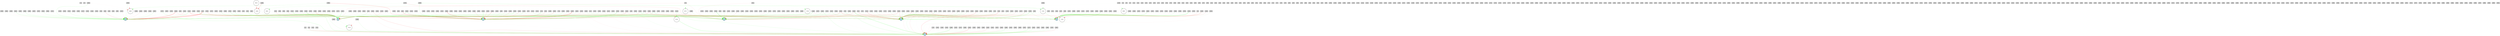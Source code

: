 digraph {
	node [fontsize=9 height=0.2 shape=circle width=0.2]
	-1 [fillcolor=lightgray shape=box style=filled]
	-2 [fillcolor=lightgray shape=box style=filled]
	-3 [fillcolor=lightgray shape=box style=filled]
	-4 [fillcolor=lightgray shape=box style=filled]
	-5 [fillcolor=lightgray shape=box style=filled]
	-6 [fillcolor=lightgray shape=box style=filled]
	-7 [fillcolor=lightgray shape=box style=filled]
	-8 [fillcolor=lightgray shape=box style=filled]
	-9 [fillcolor=lightgray shape=box style=filled]
	-10 [fillcolor=lightgray shape=box style=filled]
	-11 [fillcolor=lightgray shape=box style=filled]
	-12 [fillcolor=lightgray shape=box style=filled]
	-13 [fillcolor=lightgray shape=box style=filled]
	-14 [fillcolor=lightgray shape=box style=filled]
	-15 [fillcolor=lightgray shape=box style=filled]
	-16 [fillcolor=lightgray shape=box style=filled]
	-17 [fillcolor=lightgray shape=box style=filled]
	-18 [fillcolor=lightgray shape=box style=filled]
	-19 [fillcolor=lightgray shape=box style=filled]
	-20 [fillcolor=lightgray shape=box style=filled]
	-21 [fillcolor=lightgray shape=box style=filled]
	-22 [fillcolor=lightgray shape=box style=filled]
	-23 [fillcolor=lightgray shape=box style=filled]
	-24 [fillcolor=lightgray shape=box style=filled]
	-25 [fillcolor=lightgray shape=box style=filled]
	-26 [fillcolor=lightgray shape=box style=filled]
	-27 [fillcolor=lightgray shape=box style=filled]
	-28 [fillcolor=lightgray shape=box style=filled]
	-29 [fillcolor=lightgray shape=box style=filled]
	-30 [fillcolor=lightgray shape=box style=filled]
	-31 [fillcolor=lightgray shape=box style=filled]
	-32 [fillcolor=lightgray shape=box style=filled]
	-33 [fillcolor=lightgray shape=box style=filled]
	-34 [fillcolor=lightgray shape=box style=filled]
	-35 [fillcolor=lightgray shape=box style=filled]
	-36 [fillcolor=lightgray shape=box style=filled]
	-37 [fillcolor=lightgray shape=box style=filled]
	-38 [fillcolor=lightgray shape=box style=filled]
	-39 [fillcolor=lightgray shape=box style=filled]
	-40 [fillcolor=lightgray shape=box style=filled]
	-41 [fillcolor=lightgray shape=box style=filled]
	-42 [fillcolor=lightgray shape=box style=filled]
	-43 [fillcolor=lightgray shape=box style=filled]
	-44 [fillcolor=lightgray shape=box style=filled]
	-45 [fillcolor=lightgray shape=box style=filled]
	-46 [fillcolor=lightgray shape=box style=filled]
	-47 [fillcolor=lightgray shape=box style=filled]
	-48 [fillcolor=lightgray shape=box style=filled]
	-49 [fillcolor=lightgray shape=box style=filled]
	-50 [fillcolor=lightgray shape=box style=filled]
	-51 [fillcolor=lightgray shape=box style=filled]
	-52 [fillcolor=lightgray shape=box style=filled]
	-53 [fillcolor=lightgray shape=box style=filled]
	-54 [fillcolor=lightgray shape=box style=filled]
	-55 [fillcolor=lightgray shape=box style=filled]
	-56 [fillcolor=lightgray shape=box style=filled]
	-57 [fillcolor=lightgray shape=box style=filled]
	-58 [fillcolor=lightgray shape=box style=filled]
	-59 [fillcolor=lightgray shape=box style=filled]
	-60 [fillcolor=lightgray shape=box style=filled]
	-61 [fillcolor=lightgray shape=box style=filled]
	-62 [fillcolor=lightgray shape=box style=filled]
	-63 [fillcolor=lightgray shape=box style=filled]
	-64 [fillcolor=lightgray shape=box style=filled]
	-65 [fillcolor=lightgray shape=box style=filled]
	-66 [fillcolor=lightgray shape=box style=filled]
	-67 [fillcolor=lightgray shape=box style=filled]
	-68 [fillcolor=lightgray shape=box style=filled]
	-69 [fillcolor=lightgray shape=box style=filled]
	-70 [fillcolor=lightgray shape=box style=filled]
	-71 [fillcolor=lightgray shape=box style=filled]
	-72 [fillcolor=lightgray shape=box style=filled]
	-73 [fillcolor=lightgray shape=box style=filled]
	-74 [fillcolor=lightgray shape=box style=filled]
	-75 [fillcolor=lightgray shape=box style=filled]
	-76 [fillcolor=lightgray shape=box style=filled]
	-77 [fillcolor=lightgray shape=box style=filled]
	-78 [fillcolor=lightgray shape=box style=filled]
	-79 [fillcolor=lightgray shape=box style=filled]
	-80 [fillcolor=lightgray shape=box style=filled]
	-81 [fillcolor=lightgray shape=box style=filled]
	-82 [fillcolor=lightgray shape=box style=filled]
	-83 [fillcolor=lightgray shape=box style=filled]
	-84 [fillcolor=lightgray shape=box style=filled]
	-85 [fillcolor=lightgray shape=box style=filled]
	-86 [fillcolor=lightgray shape=box style=filled]
	-87 [fillcolor=lightgray shape=box style=filled]
	-88 [fillcolor=lightgray shape=box style=filled]
	-89 [fillcolor=lightgray shape=box style=filled]
	-90 [fillcolor=lightgray shape=box style=filled]
	-91 [fillcolor=lightgray shape=box style=filled]
	-92 [fillcolor=lightgray shape=box style=filled]
	-93 [fillcolor=lightgray shape=box style=filled]
	-94 [fillcolor=lightgray shape=box style=filled]
	-95 [fillcolor=lightgray shape=box style=filled]
	-96 [fillcolor=lightgray shape=box style=filled]
	-97 [fillcolor=lightgray shape=box style=filled]
	-98 [fillcolor=lightgray shape=box style=filled]
	-99 [fillcolor=lightgray shape=box style=filled]
	-100 [fillcolor=lightgray shape=box style=filled]
	-101 [fillcolor=lightgray shape=box style=filled]
	-102 [fillcolor=lightgray shape=box style=filled]
	-103 [fillcolor=lightgray shape=box style=filled]
	-104 [fillcolor=lightgray shape=box style=filled]
	-105 [fillcolor=lightgray shape=box style=filled]
	-106 [fillcolor=lightgray shape=box style=filled]
	-107 [fillcolor=lightgray shape=box style=filled]
	-108 [fillcolor=lightgray shape=box style=filled]
	-109 [fillcolor=lightgray shape=box style=filled]
	-110 [fillcolor=lightgray shape=box style=filled]
	-111 [fillcolor=lightgray shape=box style=filled]
	-112 [fillcolor=lightgray shape=box style=filled]
	-113 [fillcolor=lightgray shape=box style=filled]
	-114 [fillcolor=lightgray shape=box style=filled]
	-115 [fillcolor=lightgray shape=box style=filled]
	-116 [fillcolor=lightgray shape=box style=filled]
	-117 [fillcolor=lightgray shape=box style=filled]
	-118 [fillcolor=lightgray shape=box style=filled]
	-119 [fillcolor=lightgray shape=box style=filled]
	-120 [fillcolor=lightgray shape=box style=filled]
	-121 [fillcolor=lightgray shape=box style=filled]
	-122 [fillcolor=lightgray shape=box style=filled]
	-123 [fillcolor=lightgray shape=box style=filled]
	-124 [fillcolor=lightgray shape=box style=filled]
	-125 [fillcolor=lightgray shape=box style=filled]
	-126 [fillcolor=lightgray shape=box style=filled]
	-127 [fillcolor=lightgray shape=box style=filled]
	-128 [fillcolor=lightgray shape=box style=filled]
	-129 [fillcolor=lightgray shape=box style=filled]
	-130 [fillcolor=lightgray shape=box style=filled]
	-131 [fillcolor=lightgray shape=box style=filled]
	-132 [fillcolor=lightgray shape=box style=filled]
	-133 [fillcolor=lightgray shape=box style=filled]
	-134 [fillcolor=lightgray shape=box style=filled]
	-135 [fillcolor=lightgray shape=box style=filled]
	-136 [fillcolor=lightgray shape=box style=filled]
	-137 [fillcolor=lightgray shape=box style=filled]
	-138 [fillcolor=lightgray shape=box style=filled]
	-139 [fillcolor=lightgray shape=box style=filled]
	-140 [fillcolor=lightgray shape=box style=filled]
	-141 [fillcolor=lightgray shape=box style=filled]
	-142 [fillcolor=lightgray shape=box style=filled]
	-143 [fillcolor=lightgray shape=box style=filled]
	-144 [fillcolor=lightgray shape=box style=filled]
	-145 [fillcolor=lightgray shape=box style=filled]
	-146 [fillcolor=lightgray shape=box style=filled]
	-147 [fillcolor=lightgray shape=box style=filled]
	-148 [fillcolor=lightgray shape=box style=filled]
	-149 [fillcolor=lightgray shape=box style=filled]
	-150 [fillcolor=lightgray shape=box style=filled]
	-151 [fillcolor=lightgray shape=box style=filled]
	-152 [fillcolor=lightgray shape=box style=filled]
	-153 [fillcolor=lightgray shape=box style=filled]
	-154 [fillcolor=lightgray shape=box style=filled]
	-155 [fillcolor=lightgray shape=box style=filled]
	-156 [fillcolor=lightgray shape=box style=filled]
	-157 [fillcolor=lightgray shape=box style=filled]
	-158 [fillcolor=lightgray shape=box style=filled]
	-159 [fillcolor=lightgray shape=box style=filled]
	-160 [fillcolor=lightgray shape=box style=filled]
	-161 [fillcolor=lightgray shape=box style=filled]
	-162 [fillcolor=lightgray shape=box style=filled]
	-163 [fillcolor=lightgray shape=box style=filled]
	-164 [fillcolor=lightgray shape=box style=filled]
	-165 [fillcolor=lightgray shape=box style=filled]
	-166 [fillcolor=lightgray shape=box style=filled]
	-167 [fillcolor=lightgray shape=box style=filled]
	-168 [fillcolor=lightgray shape=box style=filled]
	-169 [fillcolor=lightgray shape=box style=filled]
	-170 [fillcolor=lightgray shape=box style=filled]
	-171 [fillcolor=lightgray shape=box style=filled]
	-172 [fillcolor=lightgray shape=box style=filled]
	-173 [fillcolor=lightgray shape=box style=filled]
	-174 [fillcolor=lightgray shape=box style=filled]
	-175 [fillcolor=lightgray shape=box style=filled]
	-176 [fillcolor=lightgray shape=box style=filled]
	-177 [fillcolor=lightgray shape=box style=filled]
	-178 [fillcolor=lightgray shape=box style=filled]
	-179 [fillcolor=lightgray shape=box style=filled]
	-180 [fillcolor=lightgray shape=box style=filled]
	-181 [fillcolor=lightgray shape=box style=filled]
	-182 [fillcolor=lightgray shape=box style=filled]
	-183 [fillcolor=lightgray shape=box style=filled]
	-184 [fillcolor=lightgray shape=box style=filled]
	-185 [fillcolor=lightgray shape=box style=filled]
	-186 [fillcolor=lightgray shape=box style=filled]
	-187 [fillcolor=lightgray shape=box style=filled]
	-188 [fillcolor=lightgray shape=box style=filled]
	-189 [fillcolor=lightgray shape=box style=filled]
	-190 [fillcolor=lightgray shape=box style=filled]
	-191 [fillcolor=lightgray shape=box style=filled]
	-192 [fillcolor=lightgray shape=box style=filled]
	-193 [fillcolor=lightgray shape=box style=filled]
	-194 [fillcolor=lightgray shape=box style=filled]
	-195 [fillcolor=lightgray shape=box style=filled]
	-196 [fillcolor=lightgray shape=box style=filled]
	-197 [fillcolor=lightgray shape=box style=filled]
	-198 [fillcolor=lightgray shape=box style=filled]
	-199 [fillcolor=lightgray shape=box style=filled]
	-200 [fillcolor=lightgray shape=box style=filled]
	-201 [fillcolor=lightgray shape=box style=filled]
	-202 [fillcolor=lightgray shape=box style=filled]
	-203 [fillcolor=lightgray shape=box style=filled]
	-204 [fillcolor=lightgray shape=box style=filled]
	-205 [fillcolor=lightgray shape=box style=filled]
	-206 [fillcolor=lightgray shape=box style=filled]
	-207 [fillcolor=lightgray shape=box style=filled]
	-208 [fillcolor=lightgray shape=box style=filled]
	-209 [fillcolor=lightgray shape=box style=filled]
	-210 [fillcolor=lightgray shape=box style=filled]
	-211 [fillcolor=lightgray shape=box style=filled]
	-212 [fillcolor=lightgray shape=box style=filled]
	-213 [fillcolor=lightgray shape=box style=filled]
	-214 [fillcolor=lightgray shape=box style=filled]
	-215 [fillcolor=lightgray shape=box style=filled]
	-216 [fillcolor=lightgray shape=box style=filled]
	-217 [fillcolor=lightgray shape=box style=filled]
	-218 [fillcolor=lightgray shape=box style=filled]
	-219 [fillcolor=lightgray shape=box style=filled]
	-220 [fillcolor=lightgray shape=box style=filled]
	-221 [fillcolor=lightgray shape=box style=filled]
	-222 [fillcolor=lightgray shape=box style=filled]
	-223 [fillcolor=lightgray shape=box style=filled]
	-224 [fillcolor=lightgray shape=box style=filled]
	-225 [fillcolor=lightgray shape=box style=filled]
	-226 [fillcolor=lightgray shape=box style=filled]
	-227 [fillcolor=lightgray shape=box style=filled]
	-228 [fillcolor=lightgray shape=box style=filled]
	-229 [fillcolor=lightgray shape=box style=filled]
	-230 [fillcolor=lightgray shape=box style=filled]
	-231 [fillcolor=lightgray shape=box style=filled]
	-232 [fillcolor=lightgray shape=box style=filled]
	-233 [fillcolor=lightgray shape=box style=filled]
	-234 [fillcolor=lightgray shape=box style=filled]
	-235 [fillcolor=lightgray shape=box style=filled]
	-236 [fillcolor=lightgray shape=box style=filled]
	-237 [fillcolor=lightgray shape=box style=filled]
	-238 [fillcolor=lightgray shape=box style=filled]
	-239 [fillcolor=lightgray shape=box style=filled]
	-240 [fillcolor=lightgray shape=box style=filled]
	-241 [fillcolor=lightgray shape=box style=filled]
	-242 [fillcolor=lightgray shape=box style=filled]
	-243 [fillcolor=lightgray shape=box style=filled]
	-244 [fillcolor=lightgray shape=box style=filled]
	-245 [fillcolor=lightgray shape=box style=filled]
	-246 [fillcolor=lightgray shape=box style=filled]
	-247 [fillcolor=lightgray shape=box style=filled]
	-248 [fillcolor=lightgray shape=box style=filled]
	-249 [fillcolor=lightgray shape=box style=filled]
	-250 [fillcolor=lightgray shape=box style=filled]
	-251 [fillcolor=lightgray shape=box style=filled]
	-252 [fillcolor=lightgray shape=box style=filled]
	-253 [fillcolor=lightgray shape=box style=filled]
	-254 [fillcolor=lightgray shape=box style=filled]
	-255 [fillcolor=lightgray shape=box style=filled]
	-256 [fillcolor=lightgray shape=box style=filled]
	-257 [fillcolor=lightgray shape=box style=filled]
	-258 [fillcolor=lightgray shape=box style=filled]
	-259 [fillcolor=lightgray shape=box style=filled]
	-260 [fillcolor=lightgray shape=box style=filled]
	-261 [fillcolor=lightgray shape=box style=filled]
	-262 [fillcolor=lightgray shape=box style=filled]
	-263 [fillcolor=lightgray shape=box style=filled]
	-264 [fillcolor=lightgray shape=box style=filled]
	-265 [fillcolor=lightgray shape=box style=filled]
	-266 [fillcolor=lightgray shape=box style=filled]
	-267 [fillcolor=lightgray shape=box style=filled]
	-268 [fillcolor=lightgray shape=box style=filled]
	-269 [fillcolor=lightgray shape=box style=filled]
	-270 [fillcolor=lightgray shape=box style=filled]
	-271 [fillcolor=lightgray shape=box style=filled]
	-272 [fillcolor=lightgray shape=box style=filled]
	-273 [fillcolor=lightgray shape=box style=filled]
	-274 [fillcolor=lightgray shape=box style=filled]
	-275 [fillcolor=lightgray shape=box style=filled]
	-276 [fillcolor=lightgray shape=box style=filled]
	-277 [fillcolor=lightgray shape=box style=filled]
	-278 [fillcolor=lightgray shape=box style=filled]
	-279 [fillcolor=lightgray shape=box style=filled]
	-280 [fillcolor=lightgray shape=box style=filled]
	-281 [fillcolor=lightgray shape=box style=filled]
	-282 [fillcolor=lightgray shape=box style=filled]
	-283 [fillcolor=lightgray shape=box style=filled]
	-284 [fillcolor=lightgray shape=box style=filled]
	-285 [fillcolor=lightgray shape=box style=filled]
	-286 [fillcolor=lightgray shape=box style=filled]
	-287 [fillcolor=lightgray shape=box style=filled]
	-288 [fillcolor=lightgray shape=box style=filled]
	-289 [fillcolor=lightgray shape=box style=filled]
	-290 [fillcolor=lightgray shape=box style=filled]
	-291 [fillcolor=lightgray shape=box style=filled]
	-292 [fillcolor=lightgray shape=box style=filled]
	-293 [fillcolor=lightgray shape=box style=filled]
	-294 [fillcolor=lightgray shape=box style=filled]
	-295 [fillcolor=lightgray shape=box style=filled]
	-296 [fillcolor=lightgray shape=box style=filled]
	-297 [fillcolor=lightgray shape=box style=filled]
	-298 [fillcolor=lightgray shape=box style=filled]
	-299 [fillcolor=lightgray shape=box style=filled]
	-300 [fillcolor=lightgray shape=box style=filled]
	-301 [fillcolor=lightgray shape=box style=filled]
	-302 [fillcolor=lightgray shape=box style=filled]
	-303 [fillcolor=lightgray shape=box style=filled]
	-304 [fillcolor=lightgray shape=box style=filled]
	-305 [fillcolor=lightgray shape=box style=filled]
	-306 [fillcolor=lightgray shape=box style=filled]
	-307 [fillcolor=lightgray shape=box style=filled]
	-308 [fillcolor=lightgray shape=box style=filled]
	-309 [fillcolor=lightgray shape=box style=filled]
	-310 [fillcolor=lightgray shape=box style=filled]
	-311 [fillcolor=lightgray shape=box style=filled]
	-312 [fillcolor=lightgray shape=box style=filled]
	-313 [fillcolor=lightgray shape=box style=filled]
	-314 [fillcolor=lightgray shape=box style=filled]
	-315 [fillcolor=lightgray shape=box style=filled]
	-316 [fillcolor=lightgray shape=box style=filled]
	-317 [fillcolor=lightgray shape=box style=filled]
	-318 [fillcolor=lightgray shape=box style=filled]
	-319 [fillcolor=lightgray shape=box style=filled]
	-320 [fillcolor=lightgray shape=box style=filled]
	-321 [fillcolor=lightgray shape=box style=filled]
	-322 [fillcolor=lightgray shape=box style=filled]
	-323 [fillcolor=lightgray shape=box style=filled]
	-324 [fillcolor=lightgray shape=box style=filled]
	-325 [fillcolor=lightgray shape=box style=filled]
	-326 [fillcolor=lightgray shape=box style=filled]
	-327 [fillcolor=lightgray shape=box style=filled]
	-328 [fillcolor=lightgray shape=box style=filled]
	-329 [fillcolor=lightgray shape=box style=filled]
	-330 [fillcolor=lightgray shape=box style=filled]
	-331 [fillcolor=lightgray shape=box style=filled]
	-332 [fillcolor=lightgray shape=box style=filled]
	-333 [fillcolor=lightgray shape=box style=filled]
	-334 [fillcolor=lightgray shape=box style=filled]
	-335 [fillcolor=lightgray shape=box style=filled]
	-336 [fillcolor=lightgray shape=box style=filled]
	-337 [fillcolor=lightgray shape=box style=filled]
	-338 [fillcolor=lightgray shape=box style=filled]
	-339 [fillcolor=lightgray shape=box style=filled]
	-340 [fillcolor=lightgray shape=box style=filled]
	-341 [fillcolor=lightgray shape=box style=filled]
	-342 [fillcolor=lightgray shape=box style=filled]
	-343 [fillcolor=lightgray shape=box style=filled]
	-344 [fillcolor=lightgray shape=box style=filled]
	-345 [fillcolor=lightgray shape=box style=filled]
	-346 [fillcolor=lightgray shape=box style=filled]
	-347 [fillcolor=lightgray shape=box style=filled]
	-348 [fillcolor=lightgray shape=box style=filled]
	-349 [fillcolor=lightgray shape=box style=filled]
	-350 [fillcolor=lightgray shape=box style=filled]
	-351 [fillcolor=lightgray shape=box style=filled]
	-352 [fillcolor=lightgray shape=box style=filled]
	-353 [fillcolor=lightgray shape=box style=filled]
	-354 [fillcolor=lightgray shape=box style=filled]
	-355 [fillcolor=lightgray shape=box style=filled]
	-356 [fillcolor=lightgray shape=box style=filled]
	-357 [fillcolor=lightgray shape=box style=filled]
	-358 [fillcolor=lightgray shape=box style=filled]
	-359 [fillcolor=lightgray shape=box style=filled]
	-360 [fillcolor=lightgray shape=box style=filled]
	-361 [fillcolor=lightgray shape=box style=filled]
	-362 [fillcolor=lightgray shape=box style=filled]
	-363 [fillcolor=lightgray shape=box style=filled]
	-364 [fillcolor=lightgray shape=box style=filled]
	-365 [fillcolor=lightgray shape=box style=filled]
	-366 [fillcolor=lightgray shape=box style=filled]
	-367 [fillcolor=lightgray shape=box style=filled]
	-368 [fillcolor=lightgray shape=box style=filled]
	-369 [fillcolor=lightgray shape=box style=filled]
	-370 [fillcolor=lightgray shape=box style=filled]
	-371 [fillcolor=lightgray shape=box style=filled]
	-372 [fillcolor=lightgray shape=box style=filled]
	-373 [fillcolor=lightgray shape=box style=filled]
	-374 [fillcolor=lightgray shape=box style=filled]
	-375 [fillcolor=lightgray shape=box style=filled]
	-376 [fillcolor=lightgray shape=box style=filled]
	-377 [fillcolor=lightgray shape=box style=filled]
	-378 [fillcolor=lightgray shape=box style=filled]
	-379 [fillcolor=lightgray shape=box style=filled]
	-380 [fillcolor=lightgray shape=box style=filled]
	-381 [fillcolor=lightgray shape=box style=filled]
	-382 [fillcolor=lightgray shape=box style=filled]
	-383 [fillcolor=lightgray shape=box style=filled]
	-384 [fillcolor=lightgray shape=box style=filled]
	-385 [fillcolor=lightgray shape=box style=filled]
	-386 [fillcolor=lightgray shape=box style=filled]
	-387 [fillcolor=lightgray shape=box style=filled]
	-388 [fillcolor=lightgray shape=box style=filled]
	-389 [fillcolor=lightgray shape=box style=filled]
	-390 [fillcolor=lightgray shape=box style=filled]
	-391 [fillcolor=lightgray shape=box style=filled]
	-392 [fillcolor=lightgray shape=box style=filled]
	-393 [fillcolor=lightgray shape=box style=filled]
	-394 [fillcolor=lightgray shape=box style=filled]
	-395 [fillcolor=lightgray shape=box style=filled]
	-396 [fillcolor=lightgray shape=box style=filled]
	-397 [fillcolor=lightgray shape=box style=filled]
	-398 [fillcolor=lightgray shape=box style=filled]
	-399 [fillcolor=lightgray shape=box style=filled]
	-400 [fillcolor=lightgray shape=box style=filled]
	-401 [fillcolor=lightgray shape=box style=filled]
	-402 [fillcolor=lightgray shape=box style=filled]
	-403 [fillcolor=lightgray shape=box style=filled]
	-404 [fillcolor=lightgray shape=box style=filled]
	-405 [fillcolor=lightgray shape=box style=filled]
	-406 [fillcolor=lightgray shape=box style=filled]
	-407 [fillcolor=lightgray shape=box style=filled]
	-408 [fillcolor=lightgray shape=box style=filled]
	-409 [fillcolor=lightgray shape=box style=filled]
	-410 [fillcolor=lightgray shape=box style=filled]
	-411 [fillcolor=lightgray shape=box style=filled]
	-412 [fillcolor=lightgray shape=box style=filled]
	-413 [fillcolor=lightgray shape=box style=filled]
	-414 [fillcolor=lightgray shape=box style=filled]
	-415 [fillcolor=lightgray shape=box style=filled]
	-416 [fillcolor=lightgray shape=box style=filled]
	-417 [fillcolor=lightgray shape=box style=filled]
	-418 [fillcolor=lightgray shape=box style=filled]
	-419 [fillcolor=lightgray shape=box style=filled]
	-420 [fillcolor=lightgray shape=box style=filled]
	-421 [fillcolor=lightgray shape=box style=filled]
	-422 [fillcolor=lightgray shape=box style=filled]
	-423 [fillcolor=lightgray shape=box style=filled]
	-424 [fillcolor=lightgray shape=box style=filled]
	-425 [fillcolor=lightgray shape=box style=filled]
	-426 [fillcolor=lightgray shape=box style=filled]
	-427 [fillcolor=lightgray shape=box style=filled]
	-428 [fillcolor=lightgray shape=box style=filled]
	-429 [fillcolor=lightgray shape=box style=filled]
	-430 [fillcolor=lightgray shape=box style=filled]
	-431 [fillcolor=lightgray shape=box style=filled]
	-432 [fillcolor=lightgray shape=box style=filled]
	-433 [fillcolor=lightgray shape=box style=filled]
	-434 [fillcolor=lightgray shape=box style=filled]
	-435 [fillcolor=lightgray shape=box style=filled]
	-436 [fillcolor=lightgray shape=box style=filled]
	-437 [fillcolor=lightgray shape=box style=filled]
	-438 [fillcolor=lightgray shape=box style=filled]
	-439 [fillcolor=lightgray shape=box style=filled]
	-440 [fillcolor=lightgray shape=box style=filled]
	-441 [fillcolor=lightgray shape=box style=filled]
	-442 [fillcolor=lightgray shape=box style=filled]
	-443 [fillcolor=lightgray shape=box style=filled]
	-444 [fillcolor=lightgray shape=box style=filled]
	-445 [fillcolor=lightgray shape=box style=filled]
	-446 [fillcolor=lightgray shape=box style=filled]
	-447 [fillcolor=lightgray shape=box style=filled]
	-448 [fillcolor=lightgray shape=box style=filled]
	-449 [fillcolor=lightgray shape=box style=filled]
	-450 [fillcolor=lightgray shape=box style=filled]
	-451 [fillcolor=lightgray shape=box style=filled]
	-452 [fillcolor=lightgray shape=box style=filled]
	-453 [fillcolor=lightgray shape=box style=filled]
	-454 [fillcolor=lightgray shape=box style=filled]
	-455 [fillcolor=lightgray shape=box style=filled]
	-456 [fillcolor=lightgray shape=box style=filled]
	-457 [fillcolor=lightgray shape=box style=filled]
	-458 [fillcolor=lightgray shape=box style=filled]
	-459 [fillcolor=lightgray shape=box style=filled]
	-460 [fillcolor=lightgray shape=box style=filled]
	-461 [fillcolor=lightgray shape=box style=filled]
	-462 [fillcolor=lightgray shape=box style=filled]
	-463 [fillcolor=lightgray shape=box style=filled]
	-464 [fillcolor=lightgray shape=box style=filled]
	-465 [fillcolor=lightgray shape=box style=filled]
	-466 [fillcolor=lightgray shape=box style=filled]
	-467 [fillcolor=lightgray shape=box style=filled]
	-468 [fillcolor=lightgray shape=box style=filled]
	-469 [fillcolor=lightgray shape=box style=filled]
	-470 [fillcolor=lightgray shape=box style=filled]
	-471 [fillcolor=lightgray shape=box style=filled]
	-472 [fillcolor=lightgray shape=box style=filled]
	-473 [fillcolor=lightgray shape=box style=filled]
	-474 [fillcolor=lightgray shape=box style=filled]
	-475 [fillcolor=lightgray shape=box style=filled]
	-476 [fillcolor=lightgray shape=box style=filled]
	-477 [fillcolor=lightgray shape=box style=filled]
	-478 [fillcolor=lightgray shape=box style=filled]
	-479 [fillcolor=lightgray shape=box style=filled]
	-480 [fillcolor=lightgray shape=box style=filled]
	-481 [fillcolor=lightgray shape=box style=filled]
	-482 [fillcolor=lightgray shape=box style=filled]
	-483 [fillcolor=lightgray shape=box style=filled]
	-484 [fillcolor=lightgray shape=box style=filled]
	-485 [fillcolor=lightgray shape=box style=filled]
	-486 [fillcolor=lightgray shape=box style=filled]
	-487 [fillcolor=lightgray shape=box style=filled]
	-488 [fillcolor=lightgray shape=box style=filled]
	-489 [fillcolor=lightgray shape=box style=filled]
	-490 [fillcolor=lightgray shape=box style=filled]
	-491 [fillcolor=lightgray shape=box style=filled]
	-492 [fillcolor=lightgray shape=box style=filled]
	-493 [fillcolor=lightgray shape=box style=filled]
	-494 [fillcolor=lightgray shape=box style=filled]
	-495 [fillcolor=lightgray shape=box style=filled]
	-496 [fillcolor=lightgray shape=box style=filled]
	-497 [fillcolor=lightgray shape=box style=filled]
	-498 [fillcolor=lightgray shape=box style=filled]
	-499 [fillcolor=lightgray shape=box style=filled]
	-500 [fillcolor=lightgray shape=box style=filled]
	-501 [fillcolor=lightgray shape=box style=filled]
	-502 [fillcolor=lightgray shape=box style=filled]
	-503 [fillcolor=lightgray shape=box style=filled]
	-504 [fillcolor=lightgray shape=box style=filled]
	-505 [fillcolor=lightgray shape=box style=filled]
	-506 [fillcolor=lightgray shape=box style=filled]
	-507 [fillcolor=lightgray shape=box style=filled]
	-508 [fillcolor=lightgray shape=box style=filled]
	-509 [fillcolor=lightgray shape=box style=filled]
	-510 [fillcolor=lightgray shape=box style=filled]
	-511 [fillcolor=lightgray shape=box style=filled]
	-512 [fillcolor=lightgray shape=box style=filled]
	-513 [fillcolor=lightgray shape=box style=filled]
	-514 [fillcolor=lightgray shape=box style=filled]
	-515 [fillcolor=lightgray shape=box style=filled]
	-516 [fillcolor=lightgray shape=box style=filled]
	-517 [fillcolor=lightgray shape=box style=filled]
	-518 [fillcolor=lightgray shape=box style=filled]
	-519 [fillcolor=lightgray shape=box style=filled]
	-520 [fillcolor=lightgray shape=box style=filled]
	-521 [fillcolor=lightgray shape=box style=filled]
	-522 [fillcolor=lightgray shape=box style=filled]
	-523 [fillcolor=lightgray shape=box style=filled]
	-524 [fillcolor=lightgray shape=box style=filled]
	-525 [fillcolor=lightgray shape=box style=filled]
	-526 [fillcolor=lightgray shape=box style=filled]
	-527 [fillcolor=lightgray shape=box style=filled]
	-528 [fillcolor=lightgray shape=box style=filled]
	-529 [fillcolor=lightgray shape=box style=filled]
	-530 [fillcolor=lightgray shape=box style=filled]
	-531 [fillcolor=lightgray shape=box style=filled]
	-532 [fillcolor=lightgray shape=box style=filled]
	-533 [fillcolor=lightgray shape=box style=filled]
	-534 [fillcolor=lightgray shape=box style=filled]
	-535 [fillcolor=lightgray shape=box style=filled]
	-536 [fillcolor=lightgray shape=box style=filled]
	-537 [fillcolor=lightgray shape=box style=filled]
	-538 [fillcolor=lightgray shape=box style=filled]
	-539 [fillcolor=lightgray shape=box style=filled]
	-540 [fillcolor=lightgray shape=box style=filled]
	-541 [fillcolor=lightgray shape=box style=filled]
	-542 [fillcolor=lightgray shape=box style=filled]
	-543 [fillcolor=lightgray shape=box style=filled]
	-544 [fillcolor=lightgray shape=box style=filled]
	-545 [fillcolor=lightgray shape=box style=filled]
	-546 [fillcolor=lightgray shape=box style=filled]
	-547 [fillcolor=lightgray shape=box style=filled]
	-548 [fillcolor=lightgray shape=box style=filled]
	-549 [fillcolor=lightgray shape=box style=filled]
	-550 [fillcolor=lightgray shape=box style=filled]
	-551 [fillcolor=lightgray shape=box style=filled]
	-552 [fillcolor=lightgray shape=box style=filled]
	-553 [fillcolor=lightgray shape=box style=filled]
	-554 [fillcolor=lightgray shape=box style=filled]
	-555 [fillcolor=lightgray shape=box style=filled]
	-556 [fillcolor=lightgray shape=box style=filled]
	-557 [fillcolor=lightgray shape=box style=filled]
	-558 [fillcolor=lightgray shape=box style=filled]
	-559 [fillcolor=lightgray shape=box style=filled]
	-560 [fillcolor=lightgray shape=box style=filled]
	-561 [fillcolor=lightgray shape=box style=filled]
	-562 [fillcolor=lightgray shape=box style=filled]
	-563 [fillcolor=lightgray shape=box style=filled]
	-564 [fillcolor=lightgray shape=box style=filled]
	-565 [fillcolor=lightgray shape=box style=filled]
	-566 [fillcolor=lightgray shape=box style=filled]
	-567 [fillcolor=lightgray shape=box style=filled]
	-568 [fillcolor=lightgray shape=box style=filled]
	-569 [fillcolor=lightgray shape=box style=filled]
	-570 [fillcolor=lightgray shape=box style=filled]
	-571 [fillcolor=lightgray shape=box style=filled]
	-572 [fillcolor=lightgray shape=box style=filled]
	-573 [fillcolor=lightgray shape=box style=filled]
	-574 [fillcolor=lightgray shape=box style=filled]
	-575 [fillcolor=lightgray shape=box style=filled]
	-576 [fillcolor=lightgray shape=box style=filled]
	-577 [fillcolor=lightgray shape=box style=filled]
	-578 [fillcolor=lightgray shape=box style=filled]
	-579 [fillcolor=lightgray shape=box style=filled]
	-580 [fillcolor=lightgray shape=box style=filled]
	-581 [fillcolor=lightgray shape=box style=filled]
	-582 [fillcolor=lightgray shape=box style=filled]
	-583 [fillcolor=lightgray shape=box style=filled]
	-584 [fillcolor=lightgray shape=box style=filled]
	-585 [fillcolor=lightgray shape=box style=filled]
	-586 [fillcolor=lightgray shape=box style=filled]
	-587 [fillcolor=lightgray shape=box style=filled]
	-588 [fillcolor=lightgray shape=box style=filled]
	-589 [fillcolor=lightgray shape=box style=filled]
	-590 [fillcolor=lightgray shape=box style=filled]
	-591 [fillcolor=lightgray shape=box style=filled]
	-592 [fillcolor=lightgray shape=box style=filled]
	-593 [fillcolor=lightgray shape=box style=filled]
	-594 [fillcolor=lightgray shape=box style=filled]
	-595 [fillcolor=lightgray shape=box style=filled]
	-596 [fillcolor=lightgray shape=box style=filled]
	-597 [fillcolor=lightgray shape=box style=filled]
	-598 [fillcolor=lightgray shape=box style=filled]
	-599 [fillcolor=lightgray shape=box style=filled]
	-600 [fillcolor=lightgray shape=box style=filled]
	-601 [fillcolor=lightgray shape=box style=filled]
	-602 [fillcolor=lightgray shape=box style=filled]
	-603 [fillcolor=lightgray shape=box style=filled]
	0 [fillcolor=lightblue style=filled]
	1 [fillcolor=lightblue style=filled]
	2 [fillcolor=lightblue style=filled]
	3 [fillcolor=lightblue style=filled]
	4 [fillcolor=lightblue style=filled]
	5 [fillcolor=lightblue style=filled]
	6 [fillcolor=lightblue style=filled]
	47040 [fillcolor=white style=filled]
	52129 [fillcolor=white style=filled]
	48809 [fillcolor=white style=filled]
	44458 [fillcolor=white style=filled]
	61444 [fillcolor=white style=filled]
	59695 [fillcolor=white style=filled]
	60016 [fillcolor=white style=filled]
	57268 [fillcolor=white style=filled]
	51349 [fillcolor=white style=filled]
	59420 [fillcolor=white style=filled]
	62973 [fillcolor=white style=filled]
	-21 -> 6 [color=green penwidth=0.29577687804800723 style=solid]
	-223 -> 4 [color=red penwidth=0.3951445831299447 style=dotted]
	-554 -> 6 [color=red penwidth=0.34155068654584075 style=dotted]
	-293 -> 4 [color=green penwidth=0.22460852580315216 style=solid]
	-136 -> 3 [color=red penwidth=0.10551500980322184 style=solid]
	-434 -> 2 [color=red penwidth=0.31154688433513356 style=dotted]
	-150 -> 3 [color=red penwidth=0.12434422353395663 style=dotted]
	-451 -> 5 [color=green penwidth=0.13475745213242407 style=dotted]
	-267 -> 1 [color=green penwidth=0.38567956262357317 style=solid]
	-474 -> 1 [color=green penwidth=0.12385656874763451 style=dotted]
	-328 -> 6 [color=red penwidth=0.21285006492964711 style=dotted]
	-271 -> 3 [color=green penwidth=0.4896574747742485 style=dotted]
	-301 -> 5 [color=red penwidth=0.26657935234544117 style=solid]
	-362 -> 4 [color=red penwidth=0.30027809102972847 style=solid]
	-355 -> 3 [color=green penwidth=0.28908744312563184 style=solid]
	-196 -> 4 [color=green penwidth=0.6560545690634004 style=dotted]
	-242 -> 3 [color=red penwidth=0.3590477131045158 style=solid]
	-208 -> 0 [color=green penwidth=0.14468585381205457 style=solid]
	-353 -> 6 [color=green penwidth=0.3077198903162114 style=solid]
	-10 -> 0 [color=green penwidth=0.2112726294791583 style=dotted]
	-227 -> 0 [color=green penwidth=0.373914457347002 style=dotted]
	-273 -> 4 [color=red penwidth=0.16580889039194585 style=dotted]
	-214 -> 2 [color=green penwidth=0.3758386271692845 style=dotted]
	-550 -> 3 [color=green penwidth=0.5832594403614577 style=solid]
	-476 -> 0 [color=red penwidth=0.3354396577315566 style=dotted]
	-477 -> 4 [color=green penwidth=0.208045308812982 style=dotted]
	-140 -> 2 [color=red penwidth=0.4021376332286778 style=solid]
	-105 -> 0 [color=green penwidth=0.61153777557606 style=dotted]
	-388 -> 4 [color=green penwidth=0.5012660874817193 style=solid]
	-518 -> 0 [color=green penwidth=0.6792802171152286 style=dotted]
	-176 -> 3 [color=green penwidth=0.1816575901466573 style=dotted]
	-70 -> 5 [color=red penwidth=0.2685526185965894 style=solid]
	-38 -> 0 [color=red penwidth=0.12147181755764264 style=dotted]
	-573 -> 4 [color=green penwidth=0.623427679712076 style=solid]
	-139 -> 5 [color=green penwidth=0.19148645362230018 style=dotted]
	-92 -> 1 [color=green penwidth=0.2259168602272314 style=solid]
	-320 -> 1 [color=red penwidth=0.41416888964368803 style=solid]
	-358 -> 1 [color=green penwidth=0.5800979312076595 style=dotted]
	-380 -> 3 [color=green penwidth=0.31450677315454856 style=dotted]
	-489 -> 3 [color=green penwidth=0.4883955908726504 style=dotted]
	-96 -> 3 [color=green penwidth=0.19258821448986102 style=dotted]
	-132 -> 3 [color=green penwidth=0.7940318457320154 style=dotted]
	-579 -> 6 [color=green penwidth=0.7493825943653444 style=solid]
	-144 -> 3 [color=green penwidth=0.1018046960528499 style=solid]
	-229 -> 5 [color=red penwidth=0.432823076405528 style=solid]
	-428 -> 5 [color=red penwidth=0.2804780497833727 style=solid]
	-472 -> 4 [color=red penwidth=0.11599227255067986 style=solid]
	-168 -> 0 [color=green penwidth=0.2233472701310758 style=solid]
	-402 -> 2 [color=red penwidth=0.25763635900621834 style=dotted]
	-293 -> 6 [color=red penwidth=0.6978304624106204 style=dotted]
	-576 -> 0 [color=red penwidth=0.14726708313688155 style=dotted]
	-245 -> 0 [color=green penwidth=0.6794489554213048 style=dotted]
	-400 -> 3 [color=red penwidth=0.3069242754364162 style=dotted]
	-312 -> 2 [color=green penwidth=0.10278028148661755 style=dotted]
	-397 -> 1 [color=green penwidth=0.10644292988342358 style=solid]
	-86 -> 4 [color=green penwidth=0.4243778237173227 style=dotted]
	-326 -> 0 [color=green penwidth=0.15510172839366443 style=solid]
	-417 -> 5 [color=red penwidth=0.15588160868977186 style=dotted]
	-391 -> 0 [color=green penwidth=0.5802244735850282 style=solid]
	-111 -> 6 [color=red penwidth=0.6310554222171005 style=solid]
	-191 -> 0 [color=red penwidth=0.12923370501158735 style=dotted]
	-303 -> 6 [color=green penwidth=0.3105331675934432 style=dotted]
	-266 -> 2 [color=green penwidth=0.3963415996547236 style=dotted]
	-135 -> 2 [color=red penwidth=0.47499890292719527 style=solid]
	-532 -> 1 [color=green penwidth=0.21885752563368976 style=solid]
	-448 -> 5 [color=green penwidth=0.5591173876138713 style=solid]
	-372 -> 5 [color=red penwidth=0.22952387962842033 style=dotted]
	-65 -> 0 [color=green penwidth=0.4628747871144846 style=dotted]
	-40 -> 3 [color=red penwidth=0.4724743625761376 style=solid]
	-574 -> 1 [color=green penwidth=0.1422100372274744 style=solid]
	-553 -> 1 [color=green penwidth=0.997076351091384 style=solid]
	-135 -> 6 [color=green penwidth=0.8862499010269437 style=dotted]
	-180 -> 4 [color=green penwidth=0.726171048529563 style=dotted]
	-500 -> 6 [color=green penwidth=0.42642611962943633 style=solid]
	-356 -> 3 [color=green penwidth=0.27240371317673984 style=solid]
	-278 -> 2 [color=red penwidth=0.9173097089021262 style=dotted]
	-178 -> 4 [color=green penwidth=0.21078444426274495 style=dotted]
	-574 -> 2 [color=green penwidth=0.8213770568947566 style=solid]
	-561 -> 3 [color=green penwidth=0.31456479351795635 style=solid]
	-104 -> 4 [color=red penwidth=0.13334226931366136 style=solid]
	-285 -> 6 [color=green penwidth=0.4888825425905602 style=solid]
	-217 -> 5 [color=green penwidth=0.12294978099120758 style=solid]
	-490 -> 2 [color=green penwidth=0.18302349113099342 style=dotted]
	-283 -> 2 [color=green penwidth=0.3577689011183236 style=solid]
	-316 -> 6 [color=red penwidth=0.15220544677736703 style=solid]
	-320 -> 5 [color=green penwidth=0.7885886152176491 style=solid]
	-388 -> 0 [color=green penwidth=0.4820209422127548 style=solid]
	-394 -> 1 [color=red penwidth=0.3454943921885827 style=dotted]
	-167 -> 0 [color=green penwidth=0.5517523528608118 style=dotted]
	-195 -> 3 [color=red penwidth=0.13036140475930064 style=solid]
	-218 -> 1 [color=green penwidth=0.1832558350172906 style=solid]
	-592 -> 5 [color=red penwidth=0.3678109005295438 style=solid]
	-208 -> 2 [color=green penwidth=0.3936863898994408 style=solid]
	-203 -> 5 [color=green penwidth=1.2593141306775122 style=dotted]
	-76 -> 1 [color=green penwidth=0.23255975705330784 style=dotted]
	-523 -> 0 [color=red penwidth=0.13369929315656046 style=solid]
	-239 -> 2 [color=red penwidth=0.2181508393972179 style=dotted]
	-84 -> 3 [color=green penwidth=0.4403992284907936 style=dotted]
	-202 -> 0 [color=green penwidth=0.37095569734912237 style=dotted]
	-468 -> 3 [color=green penwidth=0.3956001968727806 style=solid]
	-411 -> 1 [color=red penwidth=0.32121539477409966 style=dotted]
	-22 -> 0 [color=red penwidth=0.45498845454912085 style=dotted]
	-219 -> 1 [color=green penwidth=0.1501485037888668 style=dotted]
	-136 -> 2 [color=green penwidth=0.23015947611297394 style=dotted]
	-602 -> 3 [color=green penwidth=0.4144588479207504 style=dotted]
	-122 -> 5 [color=green penwidth=0.9708583370656269 style=dotted]
	-34 -> 3 [color=green penwidth=0.22474510718475788 style=dotted]
	-347 -> 6 [color=red penwidth=0.3666283168059048 style=solid]
	-69 -> 1 [color=green penwidth=0.5027112280307736 style=solid]
	-557 -> 3 [color=green penwidth=0.4988721356616257 style=dotted]
	-66 -> 0 [color=red penwidth=0.4581978277274763 style=solid]
	-330 -> 3 [color=green penwidth=1.0231059967014262 style=dotted]
	-318 -> 3 [color=green penwidth=0.46615506158762887 style=dotted]
	-209 -> 4 [color=red penwidth=0.1440783242295698 style=dotted]
	-584 -> 3 [color=green penwidth=0.31332741863229363 style=dotted]
	-463 -> 6 [color=green penwidth=0.37427924485179553 style=solid]
	-344 -> 3 [color=green penwidth=0.1855083524741561 style=solid]
	-101 -> 3 [color=green penwidth=0.5352809746027127 style=solid]
	-482 -> 6 [color=green penwidth=0.2539535609610908 style=solid]
	-105 -> 3 [color=green penwidth=0.24182538347545873 style=solid]
	-362 -> 3 [color=red penwidth=1.1034352631311453 style=solid]
	-328 -> 2 [color=green penwidth=0.25184385984112684 style=solid]
	-377 -> 3 [color=green penwidth=0.41538116888744603 style=dotted]
	-550 -> 2 [color=green penwidth=0.22990717744782976 style=dotted]
	-210 -> 5 [color=green penwidth=0.1259195004681297 style=solid]
	-185 -> 5 [color=green penwidth=0.47369182143369104 style=dotted]
	-367 -> 3 [color=green penwidth=0.3834797465663715 style=solid]
	-386 -> 2 [color=red penwidth=1.0290208400602339 style=solid]
	-525 -> 5 [color=red penwidth=0.4877924329567097 style=solid]
	-336 -> 4 [color=red penwidth=0.44236357736032905 style=solid]
	-58 -> 2 [color=red penwidth=0.5535027497526507 style=dotted]
	-65 -> 6 [color=green penwidth=0.34278480610042494 style=solid]
	-4 -> 1 [color=red penwidth=0.19524335058406306 style=solid]
	-119 -> 5 [color=green penwidth=0.3024299670988574 style=solid]
	-213 -> 0 [color=green penwidth=0.1562188059194496 style=solid]
	-176 -> 0 [color=red penwidth=0.26160890752256794 style=dotted]
	-283 -> 0 [color=green penwidth=0.8552226661925978 style=dotted]
	-8 -> 5 [color=red penwidth=0.46583461671556636 style=solid]
	-347 -> 5 [color=green penwidth=0.10526012086474144 style=dotted]
	-550 -> 6 [color=green penwidth=0.18011144757943087 style=solid]
	-59 -> 5 [color=red penwidth=0.6263383387142821 style=dotted]
	-515 -> 2 [color=green penwidth=0.6052207470971749 style=solid]
	-197 -> 2 [color=red penwidth=1.2680512019556096 style=solid]
	-67 -> 2 [color=red penwidth=0.10580158307491479 style=dotted]
	-358 -> 3 [color=green penwidth=0.12181905664292557 style=solid]
	-387 -> 5 [color=red penwidth=0.12106609151930543 style=dotted]
	-407 -> 0 [color=green penwidth=0.20979510456820233 style=dotted]
	-325 -> 3 [color=green penwidth=0.11848418560911772 style=solid]
	-4 -> 4 [color=red penwidth=0.9123299566487587 style=dotted]
	-206 -> 4 [color=green penwidth=0.31897456775298993 style=dotted]
	-284 -> 0 [color=green penwidth=0.6188315050350786 style=solid]
	-425 -> 6 [color=red penwidth=0.42918361674529515 style=dotted]
	-579 -> 0 [color=green penwidth=0.3525312190994696 style=solid]
	-101 -> 2 [color=red penwidth=0.8061946705051592 style=solid]
	-85 -> 2 [color=red penwidth=0.6723784948898319 style=dotted]
	-442 -> 4 [color=red penwidth=0.4667451603563093 style=dotted]
	-420 -> 0 [color=green penwidth=0.3485826647744962 style=dotted]
	-203 -> 1 [color=green penwidth=0.3802407292827483 style=solid]
	-47 -> 0 [color=red penwidth=0.38668190362327404 style=solid]
	-138 -> 2 [color=red penwidth=0.35813622258277833 style=solid]
	-321 -> 3 [color=green penwidth=0.3664432032219287 style=solid]
	-57 -> 0 [color=green penwidth=0.12264214569979583 style=dotted]
	-220 -> 3 [color=red penwidth=0.19698014846868184 style=dotted]
	-81 -> 1 [color=red penwidth=0.19073409920042705 style=solid]
	-497 -> 3 [color=red penwidth=0.26885527317598157 style=dotted]
	-165 -> 6 [color=green penwidth=0.4384112322914584 style=dotted]
	-220 -> 5 [color=green penwidth=0.3706412870593321 style=solid]
	-555 -> 2 [color=red penwidth=0.4043714032022885 style=solid]
	-323 -> 5 [color=red penwidth=0.2024729817476798 style=dotted]
	-58 -> 6 [color=red penwidth=0.35315750704151905 style=dotted]
	-525 -> 6 [color=green penwidth=0.23623798254850656 style=solid]
	-302 -> 0 [color=green penwidth=0.19154697459798103 style=solid]
	-450 -> 6 [color=red penwidth=0.26777885963822 style=solid]
	-166 -> 1 [color=green penwidth=0.2671650977845741 style=dotted]
	-51 -> 6 [color=red penwidth=0.5281877885798822 style=solid]
	-90 -> 2 [color=red penwidth=0.7988898356840728 style=solid]
	-148 -> 4 [color=green penwidth=0.5906918398588761 style=solid]
	-295 -> 0 [color=red penwidth=0.32159772339024095 style=dotted]
	-185 -> 0 [color=green penwidth=0.30700885720945903 style=dotted]
	-424 -> 6 [color=green penwidth=0.11373577132799927 style=dotted]
	-239 -> 5 [color=green penwidth=0.1633325223094501 style=solid]
	-369 -> 2 [color=green penwidth=0.13399635003888033 style=dotted]
	-258 -> 3 [color=green penwidth=0.14096450473916516 style=dotted]
	-482 -> 4 [color=red penwidth=0.4277652966305272 style=dotted]
	-456 -> 1 [color=green penwidth=0.3537126087631902 style=dotted]
	-402 -> 4 [color=green penwidth=0.3719628844304508 style=dotted]
	-91 -> 6 [color=red penwidth=0.2919217695178924 style=dotted]
	-510 -> 4 [color=green penwidth=0.5669101189728571 style=solid]
	-46 -> 3 [color=green penwidth=0.43752538954500764 style=dotted]
	-502 -> 5 [color=red penwidth=0.32720384069850217 style=dotted]
	-237 -> 0 [color=green penwidth=0.6585975421649345 style=dotted]
	-162 -> 1 [color=green penwidth=0.15148103631822574 style=solid]
	-158 -> 1 [color=red penwidth=0.331719204739813 style=solid]
	-98 -> 2 [color=green penwidth=1.0674010992021015 style=dotted]
	-354 -> 0 [color=red penwidth=0.23650742788662604 style=dotted]
	-205 -> 2 [color=red penwidth=0.1203069572357969 style=solid]
	-311 -> 6 [color=red penwidth=0.23196825937914564 style=dotted]
	-350 -> 2 [color=red penwidth=0.6083372769371326 style=solid]
	-57 -> 5 [color=green penwidth=0.23578993915059324 style=solid]
	-74 -> 2 [color=green penwidth=0.12868472837365108 style=dotted]
	-372 -> 1 [color=green penwidth=0.27865341219339357 style=solid]
	-122 -> 6 [color=red penwidth=0.19169605529802003 style=dotted]
	-169 -> 1 [color=green penwidth=0.5361913683056428 style=dotted]
	-549 -> 0 [color=green penwidth=0.2837398444525554 style=solid]
	-510 -> 1 [color=green penwidth=0.22009156630740137 style=solid]
	-50 -> 4 [color=red penwidth=0.41113308756264333 style=solid]
	-75 -> 6 [color=green penwidth=0.6316228976605981 style=dotted]
	-559 -> 0 [color=green penwidth=0.4987831334439756 style=dotted]
	-152 -> 4 [color=red penwidth=1.3083558545794933 style=dotted]
	-146 -> 1 [color=green penwidth=0.651645448728183 style=dotted]
	-189 -> 5 [color=green penwidth=0.8121427393468381 style=solid]
	-29 -> 4 [color=green penwidth=0.4964661127211204 style=solid]
	-387 -> 3 [color=red penwidth=0.11776359980588753 style=dotted]
	-208 -> 4 [color=green penwidth=0.3794568813989132 style=dotted]
	-353 -> 2 [color=red penwidth=0.17787384298139935 style=dotted]
	-191 -> 3 [color=red penwidth=0.4580314359950859 style=dotted]
	-390 -> 2 [color=green penwidth=0.17567951826609288 style=solid]
	-133 -> 0 [color=red penwidth=0.30721997927762157 style=solid]
	-517 -> 5 [color=green penwidth=0.6257052509718958 style=solid]
	-510 -> 2 [color=green penwidth=0.47570290944049265 style=solid]
	-532 -> 3 [color=red penwidth=0.5531217132288624 style=dotted]
	-76 -> 6 [color=green penwidth=0.43131404955922914 style=solid]
	-104 -> 0 [color=green penwidth=0.1511063550490399 style=solid]
	-23 -> 6 [color=green penwidth=0.32831728458546416 style=solid]
	-522 -> 6 [color=red penwidth=0.6627514015254489 style=solid]
	-469 -> 1 [color=green penwidth=0.23557216914432097 style=solid]
	-104 -> 2 [color=green penwidth=0.1436236636191029 style=dotted]
	-328 -> 4 [color=green penwidth=0.3338100562011138 style=dotted]
	-57 -> 3 [color=red penwidth=1.5544450198335618 style=solid]
	-412 -> 1 [color=green penwidth=0.21995662918481218 style=solid]
	-246 -> 1 [color=red penwidth=0.2400141555447971 style=solid]
	-178 -> 0 [color=red penwidth=0.2008222440996068 style=solid]
	-304 -> 6 [color=green penwidth=0.12253869203768686 style=solid]
	-133 -> 5 [color=red penwidth=0.13922978960793753 style=dotted]
	-478 -> 5 [color=red penwidth=0.1234425961125373 style=solid]
	-338 -> 3 [color=green penwidth=0.3566693359840889 style=solid]
	-437 -> 6 [color=green penwidth=0.10794551479148946 style=dotted]
	-152 -> 5 [color=red penwidth=0.1174824405324042 style=dotted]
	-318 -> 6 [color=red penwidth=0.17706352504452427 style=solid]
	-249 -> 5 [color=green penwidth=0.2976315242466093 style=solid]
	-467 -> 4 [color=green penwidth=0.1439160312267035 style=solid]
	-233 -> 2 [color=green penwidth=0.41776979085082144 style=dotted]
	-370 -> 2 [color=green penwidth=0.12402601951414387 style=dotted]
	-224 -> 6 [color=green penwidth=0.3556800471199888 style=dotted]
	-105 -> 2 [color=green penwidth=0.2122525891976555 style=solid]
	-235 -> 1 [color=green penwidth=0.19388156351004815 style=dotted]
	-329 -> 6 [color=green penwidth=0.5304829640581705 style=solid]
	-544 -> 6 [color=green penwidth=0.24557026972780466 style=solid]
	-276 -> 2 [color=green penwidth=0.19375679000101012 style=solid]
	-350 -> 0 [color=green penwidth=0.5346189219360116 style=dotted]
	-68 -> 4 [color=green penwidth=0.49129508092899843 style=dotted]
	-575 -> 5 [color=green penwidth=0.2561965486420526 style=solid]
	-119 -> 0 [color=red penwidth=0.207911828807847 style=dotted]
	-89 -> 4 [color=red penwidth=0.3990889397157483 style=solid]
	-277 -> 4 [color=green penwidth=0.10627827096463063 style=solid]
	-104 -> 5 [color=red penwidth=0.29348040703804235 style=dotted]
	-162 -> 6 [color=red penwidth=0.24653329735565457 style=solid]
	-242 -> 2 [color=green penwidth=0.10956249380345558 style=dotted]
	-287 -> 4 [color=green penwidth=0.5829430136292996 style=solid]
	-435 -> 3 [color=green penwidth=0.10453152998227515 style=solid]
	-116 -> 6 [color=green penwidth=0.2627774540392158 style=solid]
	-3 -> 5 [color=green penwidth=0.29589974507762784 style=solid]
	-225 -> 1 [color=green penwidth=0.27238227936650256 style=dotted]
	-552 -> 1 [color=green penwidth=0.17646124168631122 style=solid]
	-439 -> 1 [color=red penwidth=0.3732020753184957 style=dotted]
	-379 -> 6 [color=green penwidth=0.2881060765124039 style=solid]
	-269 -> 0 [color=red penwidth=0.16117589012351113 style=dotted]
	-602 -> 1 [color=red penwidth=0.32812054299928384 style=dotted]
	-513 -> 6 [color=green penwidth=0.3556388297102482 style=solid]
	-319 -> 5 [color=red penwidth=0.43031141748588064 style=solid]
	-243 -> 3 [color=red penwidth=0.2570732561119091 style=solid]
	-112 -> 3 [color=red penwidth=0.42349252375644586 style=dotted]
	-452 -> 2 [color=green penwidth=0.26576998927407436 style=solid]
	-570 -> 0 [color=green penwidth=0.46340337676511256 style=dotted]
	-566 -> 5 [color=green penwidth=0.7765545912754295 style=dotted]
	-331 -> 4 [color=green penwidth=0.3121362314929512 style=solid]
	-172 -> 6 [color=red penwidth=0.6185561752316977 style=dotted]
	-131 -> 4 [color=green penwidth=0.637875945542581 style=solid]
	-568 -> 5 [color=green penwidth=0.2996234749378356 style=solid]
	-479 -> 5 [color=green penwidth=0.6583887568187695 style=dotted]
	-376 -> 4 [color=red penwidth=0.5510885622292065 style=solid]
	-392 -> 3 [color=red penwidth=0.27056550676332936 style=dotted]
	-313 -> 3 [color=green penwidth=0.35375619754869014 style=dotted]
	-50 -> 1 [color=green penwidth=0.10220061763718674 style=dotted]
	-451 -> 2 [color=green penwidth=0.27796195877834406 style=solid]
	-349 -> 2 [color=red penwidth=0.3743498948880378 style=solid]
	-198 -> 4 [color=red penwidth=0.6308369982534809 style=solid]
	-209 -> 0 [color=green penwidth=0.1865246078436849 style=dotted]
	-24 -> 5 [color=red penwidth=0.7111447667363268 style=dotted]
	-26 -> 4 [color=green penwidth=0.39354122872790764 style=dotted]
	-59 -> 4 [color=green penwidth=0.4331301780215906 style=solid]
	-148 -> 1 [color=red penwidth=0.15765187265226188 style=dotted]
	-496 -> 5 [color=green penwidth=0.247088172330091 style=dotted]
	-357 -> 0 [color=green penwidth=0.13168969114969364 style=solid]
	-411 -> 2 [color=red penwidth=0.5119870812482903 style=dotted]
	-159 -> 4 [color=red penwidth=0.1734100385190559 style=dotted]
	-331 -> 0 [color=red penwidth=0.2932791117648387 style=solid]
	-487 -> 4 [color=red penwidth=0.7285132530047272 style=dotted]
	-265 -> 5 [color=green penwidth=0.3627456852406157 style=dotted]
	-21 -> 4 [color=green penwidth=0.5186907999871384 style=dotted]
	-282 -> 5 [color=red penwidth=0.18085208256736773 style=dotted]
	-456 -> 3 [color=green penwidth=0.6389223273057245 style=dotted]
	-244 -> 6 [color=red penwidth=0.2286445129157049 style=dotted]
	-361 -> 1 [color=red penwidth=0.2524415607867212 style=dotted]
	-520 -> 6 [color=red penwidth=0.35015452474218134 style=dotted]
	-556 -> 6 [color=green penwidth=0.672201878510435 style=dotted]
	-502 -> 0 [color=green penwidth=0.5070112528355362 style=dotted]
	-373 -> 0 [color=red penwidth=0.16147308954693684 style=dotted]
	-467 -> 2 [color=green penwidth=0.3224904506415978 style=dotted]
	-601 -> 1 [color=red penwidth=0.1354478296263289 style=dotted]
	-48 -> 4 [color=green penwidth=0.502140668704799 style=dotted]
	-493 -> 5 [color=green penwidth=0.37452053505050587 style=dotted]
	-452 -> 1 [color=green penwidth=0.12818879622318277 style=solid]
	-535 -> 1 [color=green penwidth=0.2545533599065499 style=dotted]
	-308 -> 5 [color=red penwidth=0.10977797180365617 style=solid]
	-417 -> 6 [color=red penwidth=0.383847058018455 style=dotted]
	-305 -> 1 [color=red penwidth=0.13357805035334833 style=solid]
	-272 -> 1 [color=green penwidth=0.26165272828135533 style=dotted]
	-162 -> 4 [color=red penwidth=0.6812393017763944 style=solid]
	-154 -> 5 [color=green penwidth=0.33071072665843837 style=dotted]
	-73 -> 2 [color=green penwidth=0.6601667924903795 style=solid]
	-135 -> 1 [color=green penwidth=0.4466186260617224 style=solid]
	-356 -> 0 [color=green penwidth=0.359948779550082 style=dotted]
	-63 -> 2 [color=green penwidth=0.10337520423752267 style=dotted]
	-53 -> 4 [color=red penwidth=0.5094152235995646 style=solid]
	-275 -> 1 [color=red penwidth=0.3359729576958438 style=solid]
	-183 -> 4 [color=green penwidth=0.7935593797207727 style=solid]
	-350 -> 6 [color=red penwidth=0.479523135326937 style=solid]
	-353 -> 0 [color=green penwidth=0.2746115639099218 style=solid]
	-256 -> 4 [color=green penwidth=0.2798926895079893 style=solid]
	-311 -> 3 [color=green penwidth=0.1652696645325168 style=solid]
	-383 -> 2 [color=red penwidth=0.2900329256143038 style=dotted]
	-279 -> 3 [color=green penwidth=0.22264844602890516 style=dotted]
	-593 -> 0 [color=red penwidth=0.30358360690768127 style=dotted]
	-443 -> 2 [color=green penwidth=0.5226348628116936 style=dotted]
	-572 -> 0 [color=green penwidth=0.9971344458021614 style=solid]
	-485 -> 2 [color=red penwidth=0.27752539432365986 style=dotted]
	-301 -> 6 [color=green penwidth=0.26009550500316203 style=solid]
	-427 -> 5 [color=red penwidth=0.33175465177299457 style=dotted]
	-9 -> 0 [color=red penwidth=0.32640283583472096 style=solid]
	-320 -> 0 [color=red penwidth=0.27255055583202525 style=solid]
	-524 -> 5 [color=green penwidth=0.3805489503475894 style=solid]
	-252 -> 5 [color=red penwidth=0.7012901691777664 style=solid]
	-601 -> 4 [color=red penwidth=0.5155654247860896 style=solid]
	-117 -> 3 [color=red penwidth=0.2721419090800692 style=solid]
	-102 -> 5 [color=red penwidth=0.148521813749944 style=dotted]
	-593 -> 4 [color=green penwidth=0.9646605222222285 style=dotted]
	-431 -> 3 [color=green penwidth=0.44440848722564175 style=solid]
	-130 -> 1 [color=red penwidth=0.2277948125417266 style=solid]
	-478 -> 2 [color=red penwidth=0.30523048644625816 style=solid]
	-279 -> 4 [color=red penwidth=0.29734501374070244 style=dotted]
	-166 -> 4 [color=red penwidth=0.17625601622326975 style=dotted]
	-300 -> 2 [color=red penwidth=0.5159172527022707 style=dotted]
	-107 -> 3 [color=red penwidth=0.1314644289298638 style=solid]
	-336 -> 0 [color=red penwidth=0.5719598035130079 style=solid]
	-508 -> 2 [color=red penwidth=0.5832952538910916 style=solid]
	-516 -> 4 [color=green penwidth=0.5157489359117718 style=solid]
	-227 -> 2 [color=red penwidth=0.6155863965249615 style=dotted]
	-186 -> 6 [color=green penwidth=0.32848112009322217 style=solid]
	-315 -> 3 [color=green penwidth=0.18534671515589365 style=dotted]
	-585 -> 2 [color=red penwidth=0.5522906717402949 style=solid]
	-409 -> 5 [color=green penwidth=0.26074912451616805 style=solid]
	-522 -> 1 [color=red penwidth=0.5274050922484191 style=solid]
	-424 -> 4 [color=green penwidth=0.22726798151479805 style=solid]
	-104 -> 1 [color=red penwidth=0.42642022738649943 style=dotted]
	-20 -> 5 [color=red penwidth=0.3176502657293253 style=dotted]
	-318 -> 1 [color=red penwidth=0.3909628599597029 style=dotted]
	-304 -> 1 [color=red penwidth=0.3592060865708604 style=dotted]
	-25 -> 6 [color=red penwidth=0.722556182793538 style=solid]
	-587 -> 4 [color=green penwidth=0.4516200294465954 style=solid]
	-370 -> 0 [color=red penwidth=0.253893216269554 style=solid]
	-542 -> 5 [color=green penwidth=0.13205136100046266 style=solid]
	-333 -> 1 [color=green penwidth=0.13932092220773684 style=dotted]
	-569 -> 4 [color=red penwidth=0.46567325763601486 style=dotted]
	-134 -> 2 [color=red penwidth=0.17067286679170357 style=solid]
	-377 -> 5 [color=green penwidth=0.40812064901312917 style=solid]
	-163 -> 6 [color=green penwidth=0.33716004329690824 style=solid]
	-196 -> 44458 [color=red penwidth=0.616542336287151 style=solid]
	44458 -> 4 [color=green penwidth=0.6606038029288954 style=dotted]
	-112 -> 6 [color=green penwidth=0.2855196793991979 style=solid]
	-185 -> 47040 [color=red penwidth=0.5758660373183411 style=solid]
	-412 -> 5 [color=green penwidth=0.37957737312648465 style=solid]
	-85 -> 3 [color=red penwidth=0.581720057673372 style=dotted]
	-324 -> 0 [color=red penwidth=0.10384233544653672 style=solid]
	-338 -> 48809 [color=red penwidth=0.236032685516163 style=dotted]
	48809 -> 3 [color=green penwidth=0.5063717917176733 style=dotted]
	-148 -> 0 [color=red penwidth=0.8485448367805347 style=dotted]
	-220 -> 1 [color=green penwidth=0.38841551814120834 style=solid]
	-229 -> 4 [color=red penwidth=0.20839268861166052 style=dotted]
	-526 -> 6 [color=red penwidth=0.6173886229811896 style=solid]
	-91 -> 5 [color=red penwidth=0.16091896529371053 style=solid]
	-208 -> 51349 [color=green penwidth=0.32501991430953536 style=solid]
	51349 -> 0 [color=green penwidth=0.42408900696754337 style=solid]
	-409 -> 52129 [color=red penwidth=0.3248442773952901 style=dotted]
	52129 -> 5 [color=green penwidth=0.4159849533787886 style=dotted]
	-424 -> 47040 [color=red penwidth=0.5495970733957959 style=solid]
	-385 -> 52129 [color=green penwidth=0.22493021225520482 style=dotted]
	-306 -> 51349 [color=green penwidth=0.1590212887224639 style=dotted]
	-81 -> 57268 [color=green penwidth=0.33296710303468596 style=dotted]
	57268 -> 1 [color=green penwidth=1.043233489055108 style=dotted]
	-355 -> 48809 [color=red penwidth=0.18017506426085084 style=dotted]
	4 -> 52129 [color=green penwidth=0.1327838244494794 style=solid]
	-208 -> 59420 [color=green penwidth=0.5142152421768595 style=dotted]
	59420 -> 4 [color=green penwidth=0.2856136869949999 style=dotted]
	-176 -> 59695 [color=green penwidth=0.39316313980992246 style=dotted]
	59695 -> 0 [color=green penwidth=0.1856101466239291 style=solid]
	60016 -> 44458 [color=red penwidth=0.5983214031800718 style=solid]
	-507 -> 5 [color=red penwidth=0.3566260135129401 style=dotted]
	-262 -> 6 [color=red penwidth=0.5743867996695574 style=solid]
	-152 -> 2 [color=red penwidth=0.11438354052659969 style=dotted]
	-119 -> 61444 [color=green penwidth=0.4949912470364892 style=solid]
	61444 -> 5 [color=green penwidth=0.651162393806939 style=solid]
	-370 -> 61444 [color=red penwidth=0.1653240549872808 style=dotted]
	-508 -> 48809 [color=green penwidth=0.2129548526513433 style=solid]
	-275 -> 48809 [color=green penwidth=0.155168840836777 style=solid]
	-4 -> 62973 [color=green penwidth=0.4326233672368285 style=dotted]
	62973 -> 1 [color=green penwidth=0.11186126139577038 style=solid]
	-239 -> 6 [color=green penwidth=0.1873421956179741 style=solid]
}
